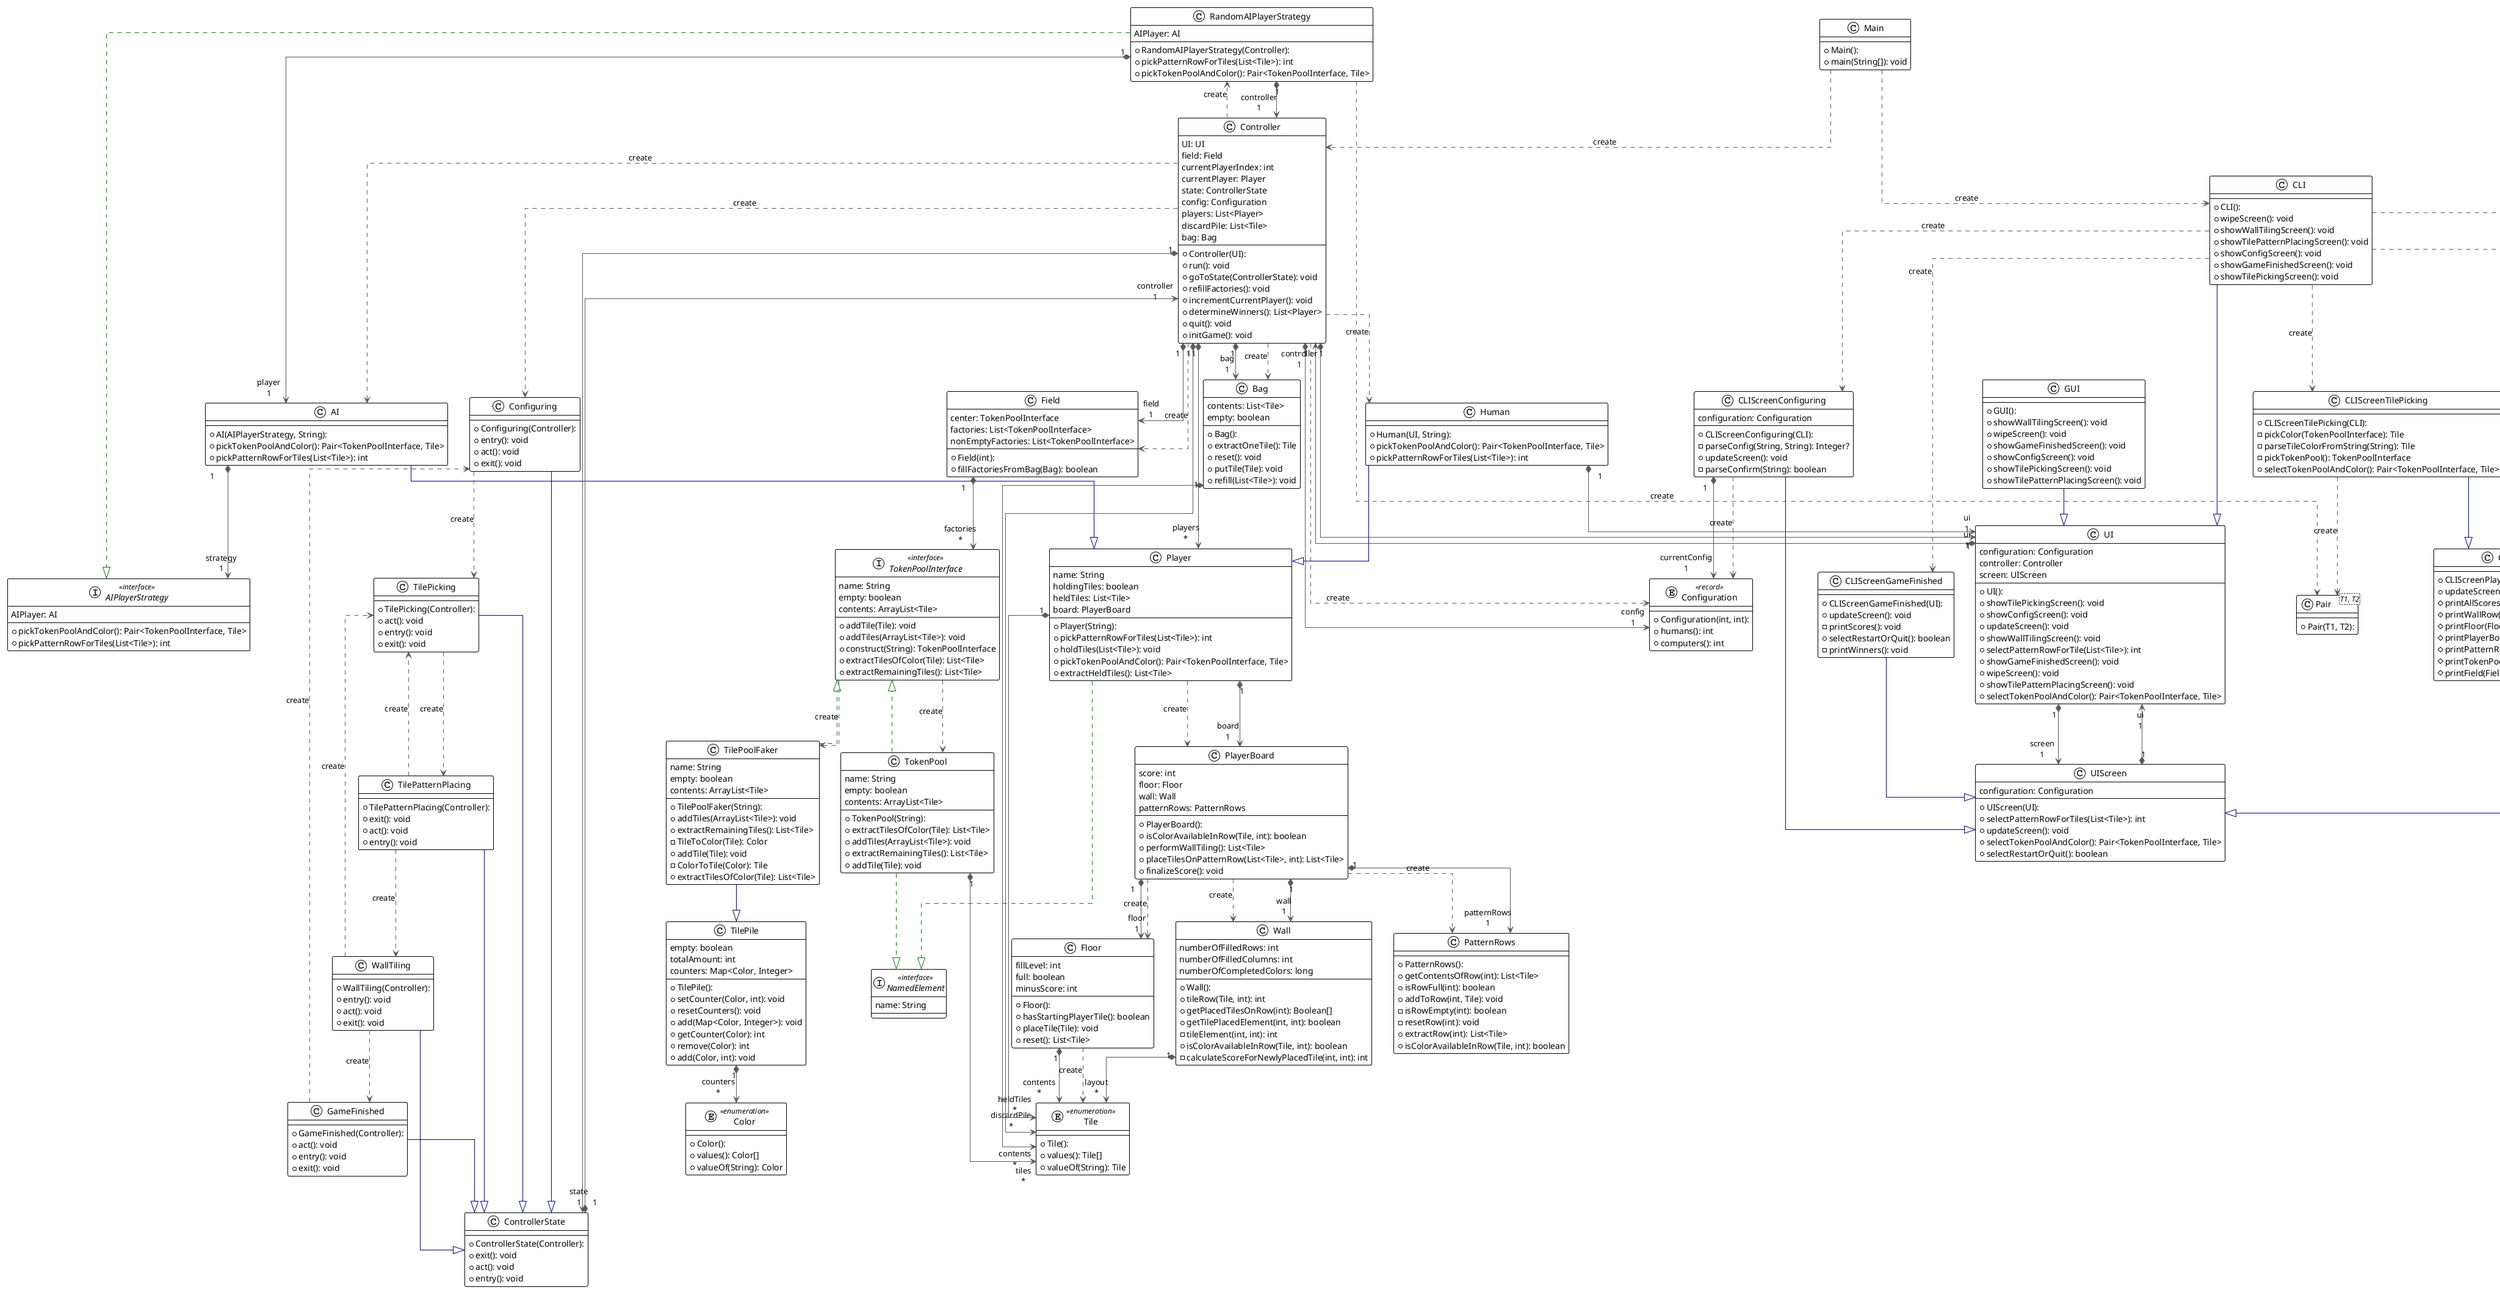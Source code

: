 @startuml

!theme plain
top to bottom direction
skinparam linetype ortho

class AI {
  + AI(AIPlayerStrategy, String):
  + pickTokenPoolAndColor(): Pair<TokenPoolInterface, Tile>
  + pickPatternRowForTiles(List<Tile>): int
}
interface AIPlayerStrategy << interface >> {
  + pickTokenPoolAndColor(): Pair<TokenPoolInterface, Tile>
  + pickPatternRowForTiles(List<Tile>): int
   AIPlayer: AI
}
class Bag {
  + Bag():
  + extractOneTile(): Tile
  + reset(): void
  + putTile(Tile): void
  + refill(List<Tile>): void
   contents: List<Tile>
   empty: boolean
}
class CLI {
  + CLI():
  + wipeScreen(): void
  + showWallTilingScreen(): void
  + showTilePatternPlacingScreen(): void
  + showConfigScreen(): void
  + showGameFinishedScreen(): void
  + showTilePickingScreen(): void
}
class CLIScreenConfiguring {
  + CLIScreenConfiguring(CLI):
  - parseConfig(String, String): Integer?
  + updateScreen(): void
  - parseConfirm(String): boolean
   configuration: Configuration
}
class CLIScreenGameFinished {
  + CLIScreenGameFinished(UI):
  + updateScreen(): void
  - printScores(): void
  + selectRestartOrQuit(): boolean
  - printWinners(): void
}
class CLIScreenPlaying {
  + CLIScreenPlaying(UI):
  + updateScreen(): void
  # printAllScores(): void
  # printWallRow(PlayerBoard, int): void
  # printFloor(Floor): void
  # printPlayerBoard(PlayerBoard): void
  # printPatternRow(PlayerBoard, int): void
  # printTokenPool(TokenPoolInterface): void
  # printField(Field): void
}
class CLIScreenTilePatternPlacing {
  + CLIScreenTilePatternPlacing(UI):
  + selectPatternRowForTiles(List<Tile>): int
  + updateScreen(): void
  # printHeldTiles(Player): void
}
class CLIScreenTilePicking {
  + CLIScreenTilePicking(CLI):
  - pickColor(TokenPoolInterface): Tile
  - parseTileColorFromString(String): Tile
  - pickTokenPool(): TokenPoolInterface
  + selectTokenPoolAndColor(): Pair<TokenPoolInterface, Tile>
}
class CLIScreenWallTiling {
  + CLIScreenWallTiling(UI):
  + updateScreen(): void
}
enum Color << enumeration >> {
  + Color():
  + values(): Color[]
  + valueOf(String): Color
}
entity Configuration << record >> {
  + Configuration(int, int):
  + humans(): int
  + computers(): int
}
class Configuring {
  + Configuring(Controller):
  + entry(): void
  + act(): void
  + exit(): void
}
class Controller {
  + Controller(UI):
  + run(): void
  + goToState(ControllerState): void
  + refillFactories(): void
  + incrementCurrentPlayer(): void
  + determineWinners(): List<Player>
  + quit(): void
  + initGame(): void
   UI: UI
   field: Field
   currentPlayerIndex: int
   currentPlayer: Player
   state: ControllerState
   config: Configuration
   players: List<Player>
   discardPile: List<Tile>
   bag: Bag
}
class ControllerState {
  + ControllerState(Controller):
  + exit(): void
  + act(): void
  + entry(): void
}
class Field {
  + Field(int):
  + fillFactoriesFromBag(Bag): boolean
   center: TokenPoolInterface
   factories: List<TokenPoolInterface>
   nonEmptyFactories: List<TokenPoolInterface>
}
class Floor {
  + Floor():
  + hasStartingPlayerTile(): boolean
  + placeTile(Tile): void
  + reset(): List<Tile>
   fillLevel: int
   full: boolean
   minusScore: int
}
class GUI {
  + GUI():
  + showWallTilingScreen(): void
  + wipeScreen(): void
  + showGameFinishedScreen(): void
  + showConfigScreen(): void
  + showTilePickingScreen(): void
  + showTilePatternPlacingScreen(): void
}
class GameFinished {
  + GameFinished(Controller):
  + act(): void
  + entry(): void
  + exit(): void
}
class Human {
  + Human(UI, String):
  + pickTokenPoolAndColor(): Pair<TokenPoolInterface, Tile>
  + pickPatternRowForTiles(List<Tile>): int
}
class Main {
  + Main():
  + main(String[]): void
}
interface NamedElement << interface >> {
   name: String
}
class Pair<T1, T2> {
  + Pair(T1, T2):
}
class PatternRows {
  + PatternRows():
  + getContentsOfRow(int): List<Tile>
  + isRowFull(int): boolean
  + addToRow(int, Tile): void
  - isRowEmpty(int): boolean
  - resetRow(int): void
  + extractRow(int): List<Tile>
  + isColorAvailableInRow(Tile, int): boolean
}
class Player {
  + Player(String):
  + pickPatternRowForTiles(List<Tile>): int
  + holdTiles(List<Tile>): void
  + pickTokenPoolAndColor(): Pair<TokenPoolInterface, Tile>
  + extractHeldTiles(): List<Tile>
   name: String
   holdingTiles: boolean
   heldTiles: List<Tile>
   board: PlayerBoard
}
class PlayerBoard {
  + PlayerBoard():
  + isColorAvailableInRow(Tile, int): boolean
  + performWallTiling(): List<Tile>
  + placeTilesOnPatternRow(List<Tile>, int): List<Tile>
  + finalizeScore(): void
   score: int
   floor: Floor
   wall: Wall
   patternRows: PatternRows
}
class RandomAIPlayerStrategy {
  + RandomAIPlayerStrategy(Controller):
  + pickPatternRowForTiles(List<Tile>): int
  + pickTokenPoolAndColor(): Pair<TokenPoolInterface, Tile>
   AIPlayer: AI
}
enum Tile << enumeration >> {
  + Tile():
  + values(): Tile[]
  + valueOf(String): Tile
}
class TilePatternPlacing {
  + TilePatternPlacing(Controller):
  + exit(): void
  + act(): void
  + entry(): void
}
class TilePicking {
  + TilePicking(Controller):
  + act(): void
  + entry(): void
  + exit(): void
}
class TilePile {
  + TilePile():
  + setCounter(Color, int): void
  + resetCounters(): void
  + add(Map<Color, Integer>): void
  + getCounter(Color): int
  + remove(Color): int
  + add(Color, int): void
   empty: boolean
   totalAmount: int
   counters: Map<Color, Integer>
}
class TilePoolFaker {
  + TilePoolFaker(String):
  + addTiles(ArrayList<Tile>): void
  + extractRemainingTiles(): List<Tile>
  - TileToColor(Tile): Color
  + addTile(Tile): void
  - ColorToTile(Color): Tile
  + extractTilesOfColor(Tile): List<Tile>
   name: String
   empty: boolean
   contents: ArrayList<Tile>
}
class TokenPool {
  + TokenPool(String):
  + extractTilesOfColor(Tile): List<Tile>
  + addTiles(ArrayList<Tile>): void
  + extractRemainingTiles(): List<Tile>
  + addTile(Tile): void
   name: String
   empty: boolean
   contents: ArrayList<Tile>
}
interface TokenPoolInterface << interface >> {
  + addTile(Tile): void
  + addTiles(ArrayList<Tile>): void
  + construct(String): TokenPoolInterface
  + extractTilesOfColor(Tile): List<Tile>
  + extractRemainingTiles(): List<Tile>
   name: String
   empty: boolean
   contents: ArrayList<Tile>
}
class UI {
  + UI():
  + showTilePickingScreen(): void
  + showConfigScreen(): void
  + updateScreen(): void
  + showWallTilingScreen(): void
  + selectPatternRowForTile(List<Tile>): int
  + showGameFinishedScreen(): void
  + wipeScreen(): void
  + showTilePatternPlacingScreen(): void
  + selectTokenPoolAndColor(): Pair<TokenPoolInterface, Tile>
   configuration: Configuration
   controller: Controller
   screen: UIScreen
}
class UIScreen {
  + UIScreen(UI):
  + selectPatternRowForTiles(List<Tile>): int
  + updateScreen(): void
  + selectTokenPoolAndColor(): Pair<TokenPoolInterface, Tile>
  + selectRestartOrQuit(): boolean
   configuration: Configuration
}
class Wall {
  + Wall():
  + tileRow(Tile, int): int
  + getPlacedTilesOnRow(int): Boolean[]
  + getTilePlacedElement(int, int): boolean
  - tileElement(int, int): int
  + isColorAvailableInRow(Tile, int): boolean
  - calculateScoreForNewlyPlacedTile(int, int): int
   numberOfFilledRows: int
   numberOfFilledColumns: int
   numberOfCompletedColors: long
}
class WallTiling {
  + WallTiling(Controller):
  + entry(): void
  + act(): void
  + exit(): void
}

AI                          "1" *-[#595959,plain]-> "strategy\n1" AIPlayerStrategy
AI                           -[#000082,plain]-^  Player
Bag                         "1" *-[#595959,plain]-> "contents\n*" Tile
CLI                          -[#595959,dashed]->  CLIScreenConfiguring        : "«create»"
CLI                          -[#595959,dashed]->  CLIScreenGameFinished       : "«create»"
CLI                          -[#595959,dashed]->  CLIScreenTilePatternPlacing : "«create»"
CLI                          -[#595959,dashed]->  CLIScreenTilePicking        : "«create»"
CLI                          -[#595959,dashed]->  CLIScreenWallTiling         : "«create»"
CLI                          -[#000082,plain]-^  UI
CLIScreenConfiguring        "1" *-[#595959,plain]-> "currentConfig\n1" Configuration
CLIScreenConfiguring         -[#595959,dashed]->  Configuration               : "«create»"
CLIScreenConfiguring         -[#000082,plain]-^  UIScreen
CLIScreenGameFinished        -[#000082,plain]-^  UIScreen
CLIScreenPlaying             -[#000082,plain]-^  UIScreen
CLIScreenTilePatternPlacing  -[#000082,plain]-^  CLIScreenPlaying
CLIScreenTilePicking         -[#000082,plain]-^  CLIScreenPlaying
CLIScreenTilePicking         -[#595959,dashed]->  Pair                        : "«create»"
CLIScreenWallTiling          -[#000082,plain]-^  CLIScreenPlaying
Configuring                  -[#000082,plain]-^  ControllerState
Configuring                  -[#595959,dashed]->  TilePicking                 : "«create»"
Controller                   -[#595959,dashed]->  AI                          : "«create»"
Controller                  "1" *-[#595959,plain]-> "bag\n1" Bag
Controller                   -[#595959,dashed]->  Bag                         : "«create»"
Controller                   -[#595959,dashed]->  Configuration               : "«create»"
Controller                  "1" *-[#595959,plain]-> "config\n1" Configuration
Controller                   -[#595959,dashed]->  Configuring                 : "«create»"
Controller                  "1" *-[#595959,plain]-> "state\n1" ControllerState
Controller                  "1" *-[#595959,plain]-> "field\n1" Field
Controller                   -[#595959,dashed]->  Field                       : "«create»"
Controller                   -[#595959,dashed]->  Human                       : "«create»"
Controller                  "1" *-[#595959,plain]-> "players\n*" Player
Controller                   -[#595959,dashed]->  RandomAIPlayerStrategy      : "«create»"
Controller                  "1" *-[#595959,plain]-> "discardPile\n*" Tile
Controller                  "1" *-[#595959,plain]-> "ui\n1" UI
ControllerState             "1" *-[#595959,plain]-> "controller\n1" Controller
Field                       "1" *-[#595959,plain]-> "factories\n*" TokenPoolInterface
Floor                       "1" *-[#595959,plain]-> "contents\n*" Tile
Floor                        -[#595959,dashed]->  Tile                        : "«create»"
GUI                          -[#000082,plain]-^  UI
GameFinished                 -[#595959,dashed]->  Configuring                 : "«create»"
GameFinished                 -[#000082,plain]-^  ControllerState
Human                        -[#000082,plain]-^  Player
Human                       "1" *-[#595959,plain]-> "ui\n1" UI
Main                         -[#595959,dashed]->  CLI                         : "«create»"
Main                         -[#595959,dashed]->  Controller                  : "«create»"
Player                       -[#008200,dashed]-^  NamedElement
Player                       -[#595959,dashed]->  PlayerBoard                 : "«create»"
Player                      "1" *-[#595959,plain]-> "board\n1" PlayerBoard
Player                      "1" *-[#595959,plain]-> "heldTiles\n*" Tile
PlayerBoard                 "1" *-[#595959,plain]-> "floor\n1" Floor
PlayerBoard                  -[#595959,dashed]->  Floor                       : "«create»"
PlayerBoard                 "1" *-[#595959,plain]-> "patternRows\n1" PatternRows
PlayerBoard                  -[#595959,dashed]->  PatternRows                 : "«create»"
PlayerBoard                  -[#595959,dashed]->  Wall                        : "«create»"
PlayerBoard                 "1" *-[#595959,plain]-> "wall\n1" Wall
RandomAIPlayerStrategy      "1" *-[#595959,plain]-> "player\n1" AI
RandomAIPlayerStrategy       -[#008200,dashed]-^  AIPlayerStrategy
RandomAIPlayerStrategy      "1" *-[#595959,plain]-> "controller\n1" Controller
RandomAIPlayerStrategy       -[#595959,dashed]->  Pair                        : "«create»"
TilePatternPlacing           -[#000082,plain]-^  ControllerState
TilePatternPlacing           -[#595959,dashed]->  TilePicking                 : "«create»"
TilePatternPlacing           -[#595959,dashed]->  WallTiling                  : "«create»"
TilePicking                  -[#000082,plain]-^  ControllerState
TilePicking                  -[#595959,dashed]->  TilePatternPlacing          : "«create»"
TilePile                    "1" *-[#595959,plain]-> "counters\n*" Color
TilePoolFaker                -[#000082,plain]-^  TilePile
TilePoolFaker                -[#008200,dashed]-^  TokenPoolInterface
TokenPool                    -[#008200,dashed]-^  NamedElement
TokenPool                   "1" *-[#595959,plain]-> "tiles\n*" Tile
TokenPool                    -[#008200,dashed]-^  TokenPoolInterface
TokenPoolInterface           -[#595959,dashed]->  TilePoolFaker               : "«create»"
TokenPoolInterface           -[#595959,dashed]->  TokenPool                   : "«create»"
UI                          "1" *-[#595959,plain]-> "controller\n1" Controller
UI                          "1" *-[#595959,plain]-> "screen\n1" UIScreen
UIScreen                    "1" *-[#595959,plain]-> "ui\n1" UI
Wall                        "1" *-[#595959,plain]-> "layout\n*" Tile
WallTiling                   -[#000082,plain]-^  ControllerState
WallTiling                   -[#595959,dashed]->  GameFinished                : "«create»"
WallTiling                   -[#595959,dashed]->  TilePicking                 : "«create»"
@enduml
